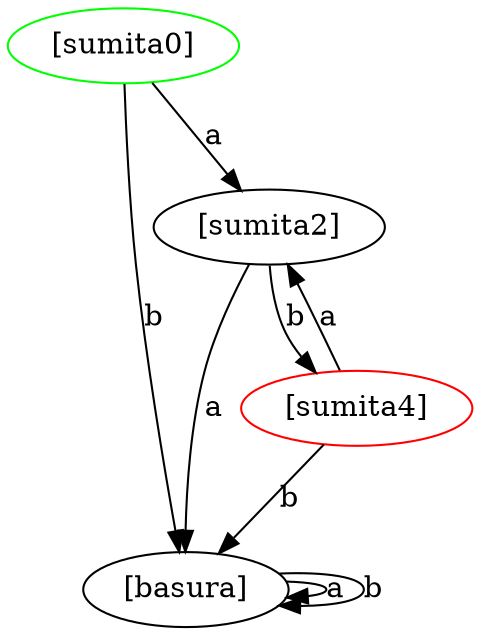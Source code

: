 digraph{
3 [label="[basura]"color = "black"];
3->3 [label="a"];
3->3 [label="b"];
2 [label="[sumita0]"color = "black"];
2->3 [label="b"];
2->1 [label="a"];
1 [label="[sumita2]"color = "black"];
1->3 [label="a"];
1->0 [label="b"];
0 [label="[sumita4]"color = "red"];
0->3 [label="b"];
0->1 [label="a"];
2 [label = "[sumita0]"color = "green"];
}